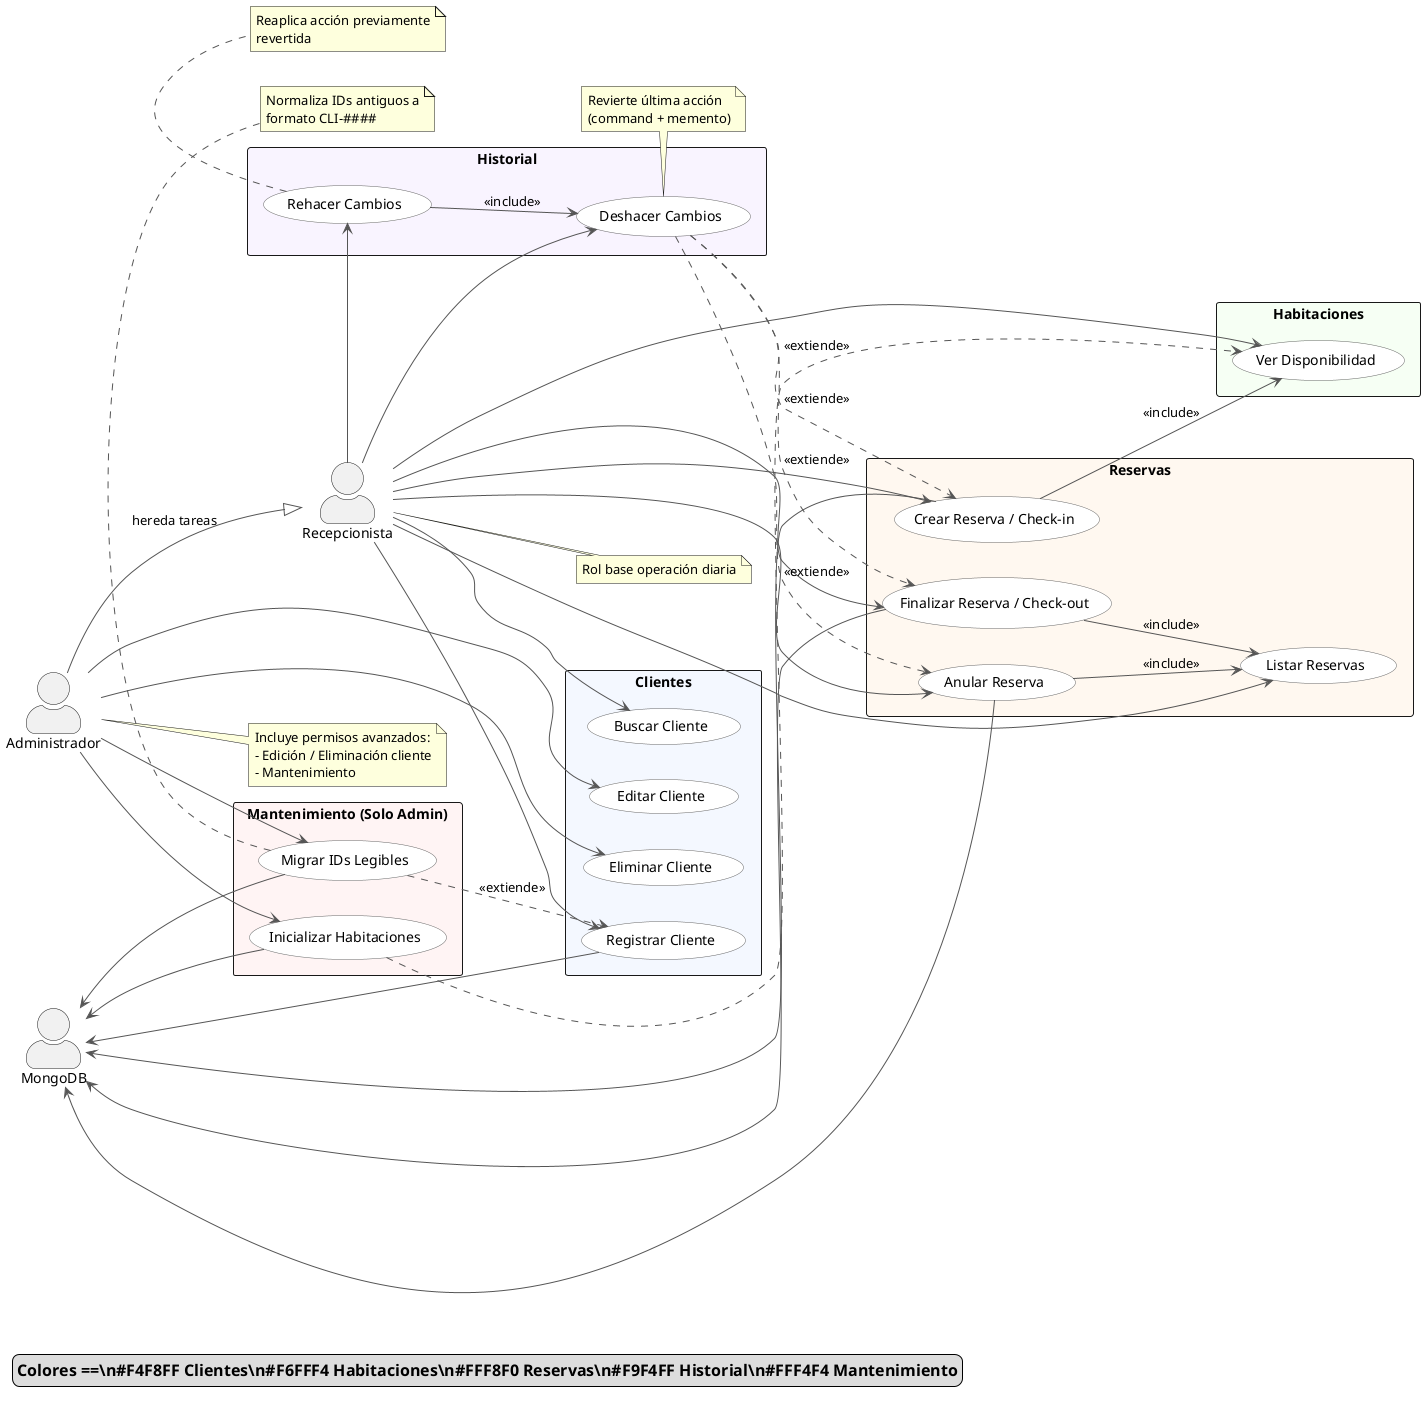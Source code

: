 @startuml
' Diagrama de Casos de Uso Simplificado - Gestión Hotelera
left to right direction
skinparam actorStyle awesome
skinparam shadowing false
skinparam packageStyle rect
skinparam usecaseBackgroundColor #FFFFFF
skinparam usecaseBorderColor #666666
skinparam defaultFontName Segoe UI
skinparam ArrowColor #555555

' ===== Actores =====
actor Recepcionista as R
actor Administrador as Admin
actor "MongoDB" as DB
Admin --|> R  : hereda tareas

' ===== Clusters de Casos =====
package "Clientes" #F4F8FF {
  usecase (Registrar Cliente) as UC_Reg
  usecase (Editar Cliente) as UC_Edit
  usecase (Eliminar Cliente) as UC_Del
  usecase (Buscar Cliente) as UC_Buscar
}

package "Habitaciones" #F6FFF4 {
  usecase (Ver Disponibilidad) as UC_VerHab
}

package "Reservas" #FFF8F0 {
  usecase (Crear Reserva / Check-in) as UC_CrearRes
  usecase (Finalizar Reserva / Check-out) as UC_FinalRes
  usecase (Anular Reserva) as UC_AnularRes
  usecase (Listar Reservas) as UC_ListRes
}

package "Historial" #F9F4FF {
  usecase (Deshacer Cambios) as UC_Undo
  usecase (Rehacer Cambios) as UC_Redo
}

package "Mantenimiento (Solo Admin)" #FFF4F4 {
  usecase (Migrar IDs Legibles) as UC_Migrar
  usecase (Inicializar Habitaciones) as UC_InitHab
}

' ===== Relaciones Actor -> Caso =====
R --> UC_Reg
R --> UC_Buscar
R --> UC_CrearRes
R --> UC_FinalRes
R --> UC_AnularRes
R --> UC_ListRes
R --> UC_VerHab
R --> UC_Undo
R --> UC_Redo

Admin --> UC_Edit
Admin --> UC_Del
Admin --> UC_Migrar
Admin --> UC_InitHab
' Admin hereda las de Recepcionista por generalización

' ===== Relaciones Entre Casos =====
UC_CrearRes --> UC_VerHab : <<include>>
UC_FinalRes --> UC_ListRes : <<include>>
UC_AnularRes --> UC_ListRes : <<include>>
UC_Undo ..> UC_CrearRes : <<extiende>>
UC_Undo ..> UC_FinalRes : <<extiende>>
UC_Undo ..> UC_AnularRes : <<extiende>>
UC_Redo --> UC_Undo : <<include>>
UC_Migrar ..> UC_Reg : <<extiende>>
UC_InitHab ..> UC_VerHab : <<extiende>>

' ===== Persistencia Principal =====
DB <-- UC_Reg
DB <-- UC_CrearRes
DB <-- UC_FinalRes
DB <-- UC_AnularRes
DB <-- UC_Migrar
DB <-- UC_InitHab

' ===== Notas =====
note right of R
Rol base operación diaria
end note

note right of Admin
Incluye permisos avanzados:
- Edición / Eliminación cliente
- Mantenimiento
end note

note bottom of UC_Undo
Revierte última acción
(command + memento)
end note

note bottom of UC_Redo
Reaplica acción previamente
revertida
end note

note bottom of UC_Migrar
Normaliza IDs antiguos a
formato CLI-####
end note

legend left
== Colores ==\n#F4F8FF Clientes\n#F6FFF4 Habitaciones\n#FFF8F0 Reservas\n#F9F4FF Historial\n#FFF4F4 Mantenimiento
endlegend

@enduml
